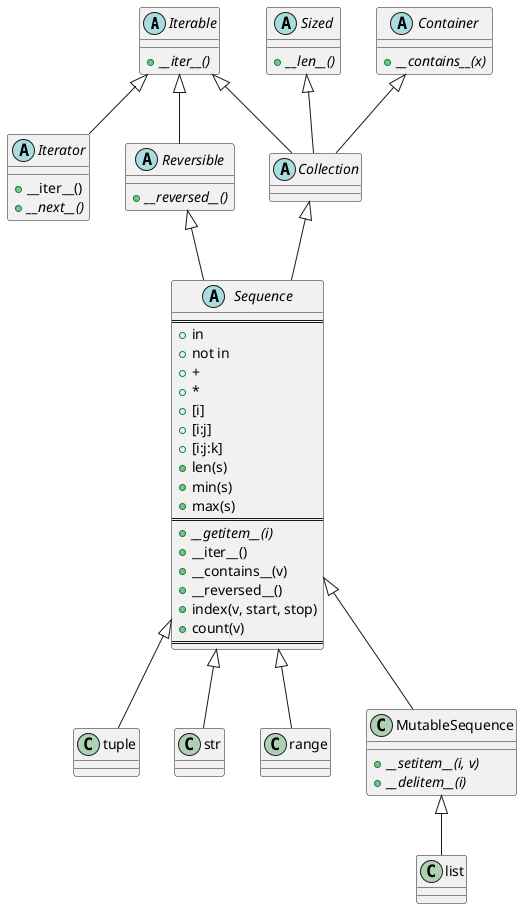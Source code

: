@startuml

' Compound Protocol / Token Contracts
' https://github.com/compound-finance/compound-protocol/tree/v2.8.1/contracts

' https://plantuml.com/en/class-diagram
' https://plantuml-documentation.readthedocs.io/en/latest/formatting/all-skin-params.html
' https://plantuml-documentation.readthedocs.io/en/latest/formatting/all-skin-params.html#class
skinparam class {
  DefaultFontName Lucida Console
  ClassFontName "Lucida Console"
  ClassAttributeFontName Lucida Console
}

' https://github.com/python/cpython/blob/v3.8.5/Lib/_collections_abc.py

abstract class Iterable{
  + {abstract} __iter__()
}

abstract class Iterator extends Iterable{
  + __iter__()
  + {abstract} __next__()
} 

abstract class Reversible extends Iterable{
  + {abstract} __reversed__()
}

abstract class Sized{
  + {abstract} __len__()
}

abstract class Container{
  + {abstract} __contains__(x)
}

abstract class Collection extends Iterable, Sized, Container{
}

abstract class Sequence extends Reversible, Collection{
  ==
  + in
  + not in
  + +
  + *
  + [i]
  + [i:j]
  + [i:j:k]
  + len(s)
  + min(s)
  + max(s)
  ==
  + {abstract} __getitem__(i)
  + __iter__()
  + __contains__(v)
  + __reversed__()
  + index(v, start, stop)
  + count(v)
  ==
}

class tuple extends Sequence{
}

class str extends Sequence{
}

class range extends Sequence{
}

class MutableSequence extends Sequence{
  + {abstract} __setitem__(i, v)
  + {abstract} __delitem__(i)
}


class list extends MutableSequence{
}

@enduml